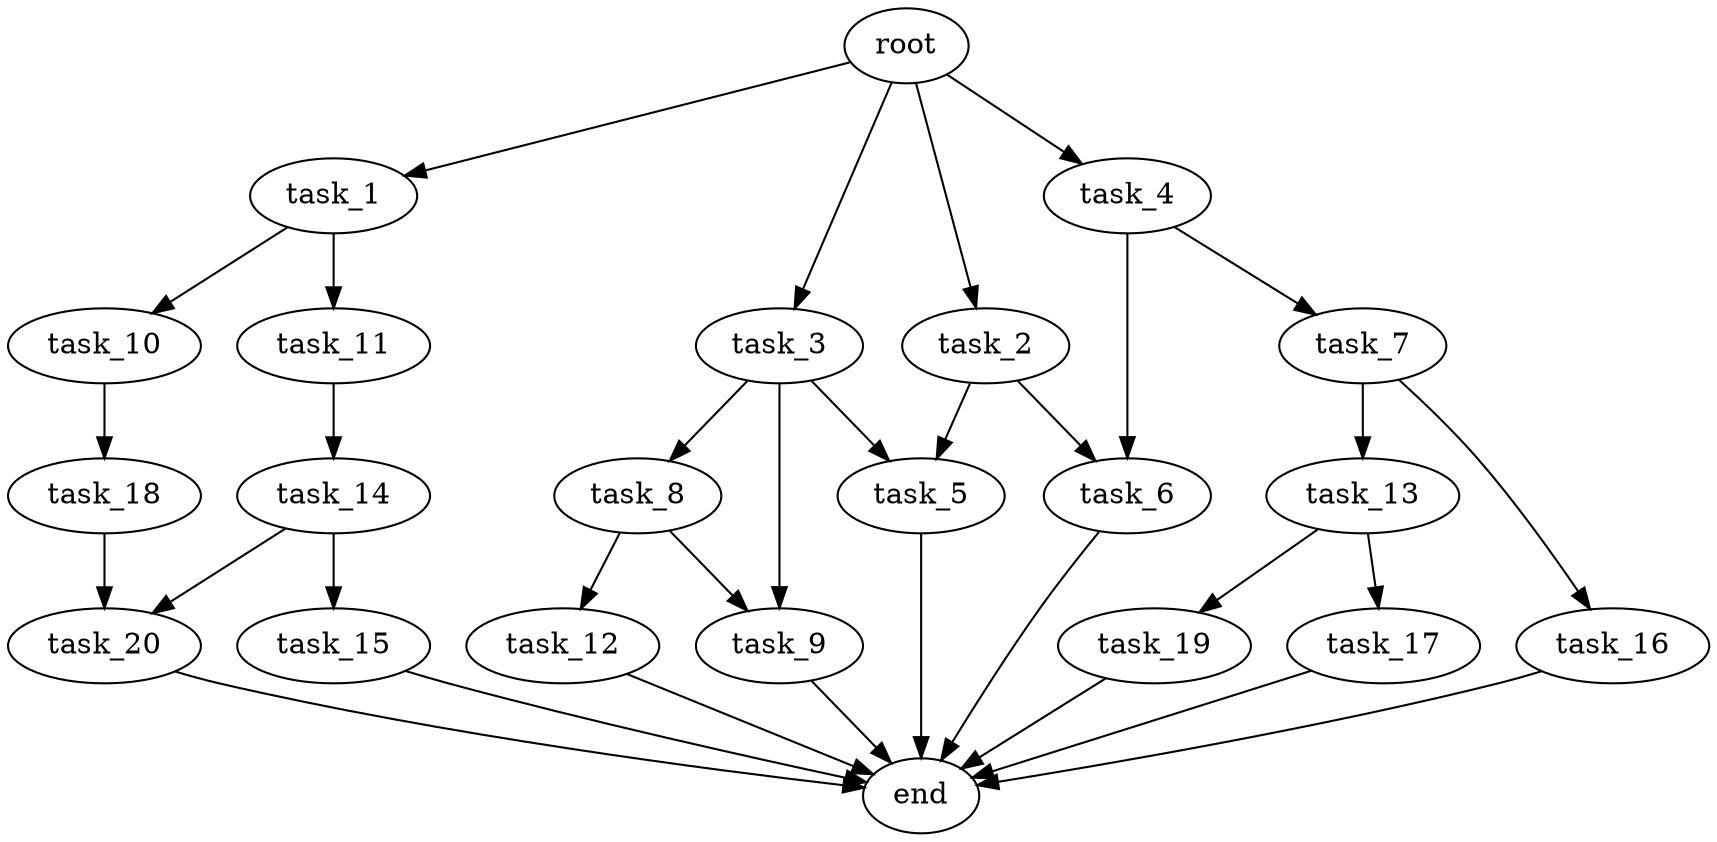 digraph G {
  root [size="0.000000e+00"];
  task_1 [size="5.889034e+10"];
  task_2 [size="4.757644e+10"];
  task_3 [size="4.102104e+10"];
  task_4 [size="7.949698e+09"];
  task_5 [size="6.001421e+10"];
  task_6 [size="2.447887e+10"];
  task_7 [size="5.473869e+10"];
  task_8 [size="6.198041e+10"];
  task_9 [size="5.575929e+10"];
  task_10 [size="8.252700e+10"];
  task_11 [size="4.901391e+09"];
  task_12 [size="1.483413e+10"];
  task_13 [size="6.533116e+10"];
  task_14 [size="3.681738e+09"];
  task_15 [size="8.538439e+10"];
  task_16 [size="6.670298e+10"];
  task_17 [size="8.380306e+10"];
  task_18 [size="2.985117e+10"];
  task_19 [size="9.203927e+10"];
  task_20 [size="4.912646e+09"];
  end [size="0.000000e+00"];

  root -> task_1 [size="1.000000e-12"];
  root -> task_2 [size="1.000000e-12"];
  root -> task_3 [size="1.000000e-12"];
  root -> task_4 [size="1.000000e-12"];
  task_1 -> task_10 [size="8.252700e+08"];
  task_1 -> task_11 [size="4.901391e+07"];
  task_2 -> task_5 [size="3.000710e+08"];
  task_2 -> task_6 [size="1.223944e+08"];
  task_3 -> task_5 [size="3.000710e+08"];
  task_3 -> task_8 [size="6.198041e+08"];
  task_3 -> task_9 [size="2.787964e+08"];
  task_4 -> task_6 [size="1.223944e+08"];
  task_4 -> task_7 [size="5.473869e+08"];
  task_5 -> end [size="1.000000e-12"];
  task_6 -> end [size="1.000000e-12"];
  task_7 -> task_13 [size="6.533116e+08"];
  task_7 -> task_16 [size="6.670298e+08"];
  task_8 -> task_9 [size="2.787964e+08"];
  task_8 -> task_12 [size="1.483413e+08"];
  task_9 -> end [size="1.000000e-12"];
  task_10 -> task_18 [size="2.985117e+08"];
  task_11 -> task_14 [size="3.681738e+07"];
  task_12 -> end [size="1.000000e-12"];
  task_13 -> task_17 [size="8.380306e+08"];
  task_13 -> task_19 [size="9.203927e+08"];
  task_14 -> task_15 [size="8.538439e+08"];
  task_14 -> task_20 [size="2.456323e+07"];
  task_15 -> end [size="1.000000e-12"];
  task_16 -> end [size="1.000000e-12"];
  task_17 -> end [size="1.000000e-12"];
  task_18 -> task_20 [size="2.456323e+07"];
  task_19 -> end [size="1.000000e-12"];
  task_20 -> end [size="1.000000e-12"];
}
